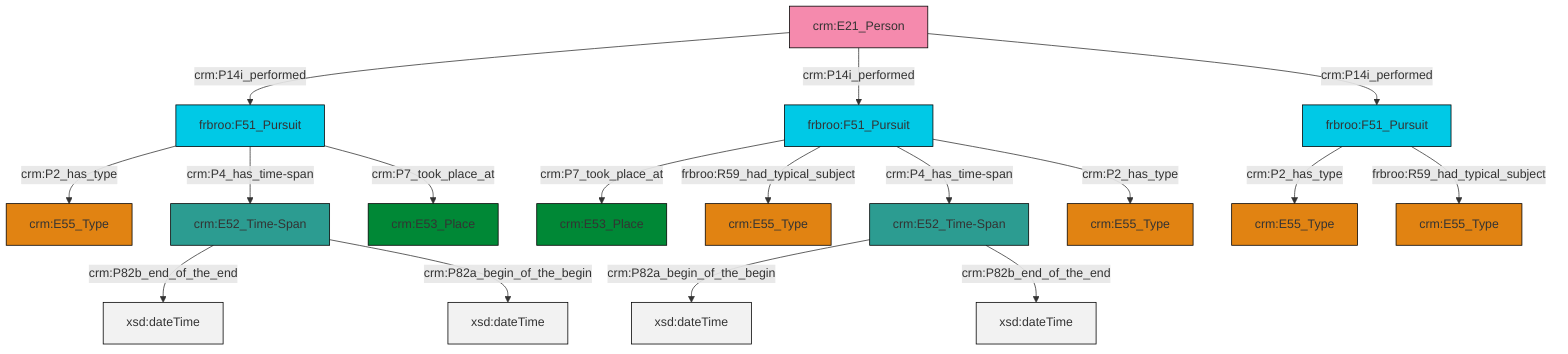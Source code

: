 graph TD
classDef Literal fill:#f2f2f2,stroke:#000000;
classDef CRM_Entity fill:#FFFFFF,stroke:#000000;
classDef Temporal_Entity fill:#00C9E6, stroke:#000000;
classDef Type fill:#E18312, stroke:#000000;
classDef Time-Span fill:#2C9C91, stroke:#000000;
classDef Appellation fill:#FFEB7F, stroke:#000000;
classDef Place fill:#008836, stroke:#000000;
classDef Persistent_Item fill:#B266B2, stroke:#000000;
classDef Conceptual_Object fill:#FFD700, stroke:#000000;
classDef Physical_Thing fill:#D2B48C, stroke:#000000;
classDef Actor fill:#f58aad, stroke:#000000;
classDef PC_Classes fill:#4ce600, stroke:#000000;
classDef Multi fill:#cccccc,stroke:#000000;

2["crm:E52_Time-Span"]:::Time-Span -->|crm:P82b_end_of_the_end| 3[xsd:dateTime]:::Literal
0["crm:E52_Time-Span"]:::Time-Span -->|crm:P82a_begin_of_the_begin| 5[xsd:dateTime]:::Literal
10["frbroo:F51_Pursuit"]:::Temporal_Entity -->|crm:P7_took_place_at| 11["crm:E53_Place"]:::Place
6["frbroo:F51_Pursuit"]:::Temporal_Entity -->|crm:P2_has_type| 8["crm:E55_Type"]:::Type
12["frbroo:F51_Pursuit"]:::Temporal_Entity -->|crm:P2_has_type| 13["crm:E55_Type"]:::Type
12["frbroo:F51_Pursuit"]:::Temporal_Entity -->|crm:P4_has_time-span| 2["crm:E52_Time-Span"]:::Time-Span
2["crm:E52_Time-Span"]:::Time-Span -->|crm:P82a_begin_of_the_begin| 19[xsd:dateTime]:::Literal
12["frbroo:F51_Pursuit"]:::Temporal_Entity -->|crm:P7_took_place_at| 22["crm:E53_Place"]:::Place
0["crm:E52_Time-Span"]:::Time-Span -->|crm:P82b_end_of_the_end| 23[xsd:dateTime]:::Literal
24["crm:E21_Person"]:::Actor -->|crm:P14i_performed| 12["frbroo:F51_Pursuit"]:::Temporal_Entity
10["frbroo:F51_Pursuit"]:::Temporal_Entity -->|frbroo:R59_had_typical_subject| 25["crm:E55_Type"]:::Type
10["frbroo:F51_Pursuit"]:::Temporal_Entity -->|crm:P4_has_time-span| 0["crm:E52_Time-Span"]:::Time-Span
24["crm:E21_Person"]:::Actor -->|crm:P14i_performed| 10["frbroo:F51_Pursuit"]:::Temporal_Entity
24["crm:E21_Person"]:::Actor -->|crm:P14i_performed| 6["frbroo:F51_Pursuit"]:::Temporal_Entity
10["frbroo:F51_Pursuit"]:::Temporal_Entity -->|crm:P2_has_type| 16["crm:E55_Type"]:::Type
6["frbroo:F51_Pursuit"]:::Temporal_Entity -->|frbroo:R59_had_typical_subject| 20["crm:E55_Type"]:::Type